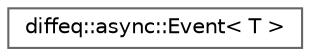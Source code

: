 digraph "Graphical Class Hierarchy"
{
 // LATEX_PDF_SIZE
  bgcolor="transparent";
  edge [fontname=Helvetica,fontsize=10,labelfontname=Helvetica,labelfontsize=10];
  node [fontname=Helvetica,fontsize=10,shape=box,height=0.2,width=0.4];
  rankdir="LR";
  Node0 [id="Node000000",label="diffeq::async::Event\< T \>",height=0.2,width=0.4,color="grey40", fillcolor="white", style="filled",URL="$structdiffeq_1_1async_1_1_event.html",tooltip="Simple event data structure."];
}
